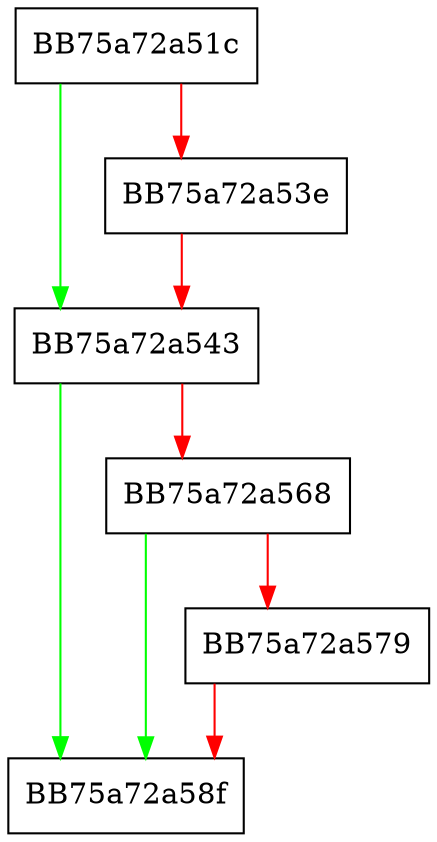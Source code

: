 digraph sqlite3VdbeMemCopy {
  node [shape="box"];
  graph [splines=ortho];
  BB75a72a51c -> BB75a72a543 [color="green"];
  BB75a72a51c -> BB75a72a53e [color="red"];
  BB75a72a53e -> BB75a72a543 [color="red"];
  BB75a72a543 -> BB75a72a58f [color="green"];
  BB75a72a543 -> BB75a72a568 [color="red"];
  BB75a72a568 -> BB75a72a58f [color="green"];
  BB75a72a568 -> BB75a72a579 [color="red"];
  BB75a72a579 -> BB75a72a58f [color="red"];
}